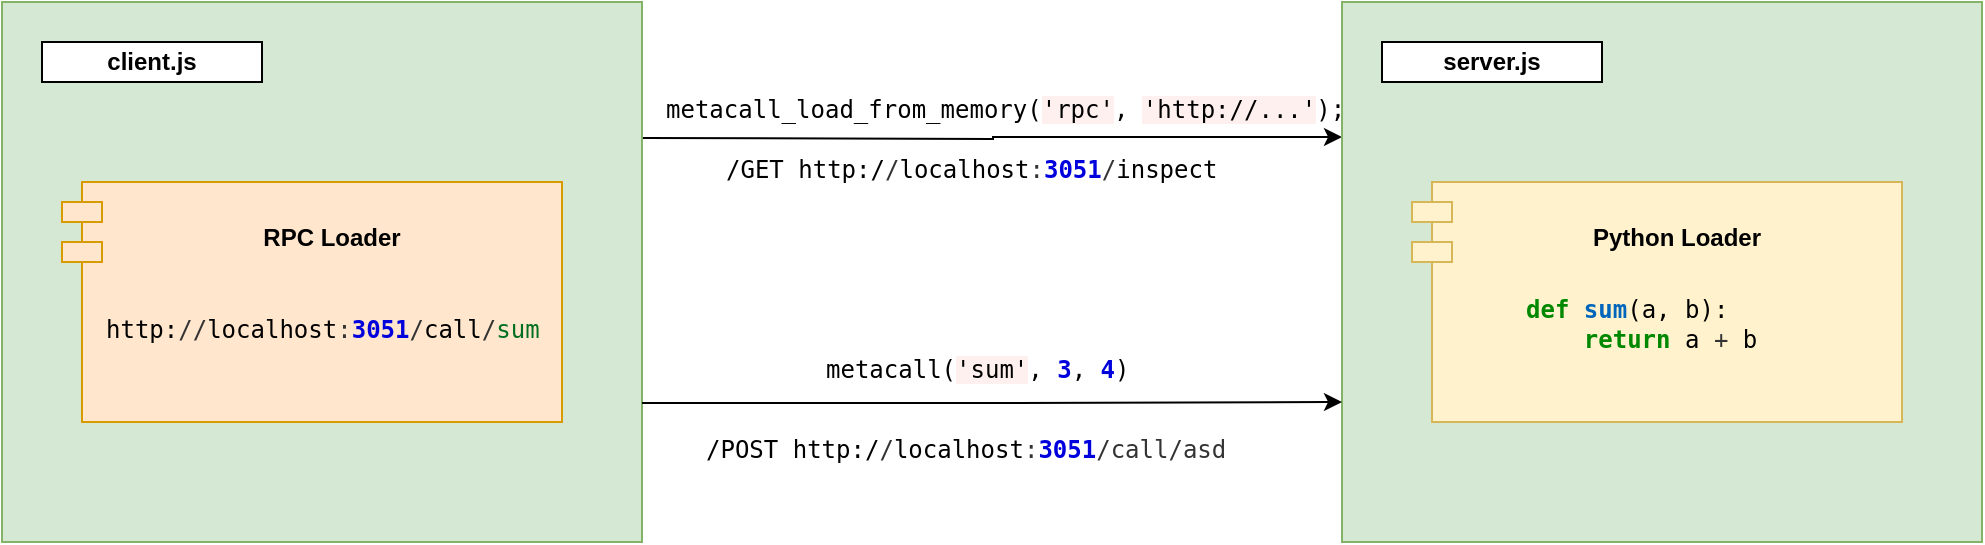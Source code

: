 <mxfile version="14.3.1" type="device"><diagram id="91RpeQeNJf2No1u0_wWO" name="Page-1"><mxGraphModel dx="1422" dy="718" grid="1" gridSize="10" guides="1" tooltips="1" connect="1" arrows="1" fold="1" page="1" pageScale="1" pageWidth="850" pageHeight="1100" math="0" shadow="0"><root><mxCell id="0"/><mxCell id="1" parent="0"/><mxCell id="6FSAroA0BBIPDFWEScML-8" style="edgeStyle=orthogonalEdgeStyle;rounded=0;orthogonalLoop=1;jettySize=auto;html=1;entryX=0;entryY=0.25;entryDx=0;entryDy=0;" edge="1" parent="1" target="6FSAroA0BBIPDFWEScML-5"><mxGeometry relative="1" as="geometry"><mxPoint x="340" y="298" as="sourcePoint"/></mxGeometry></mxCell><mxCell id="6FSAroA0BBIPDFWEScML-5" value="" style="rounded=0;whiteSpace=wrap;html=1;fillColor=#d5e8d4;strokeColor=#82b366;" vertex="1" parent="1"><mxGeometry x="690" y="230" width="320" height="270" as="geometry"/></mxCell><mxCell id="6FSAroA0BBIPDFWEScML-6" value="&lt;div&gt;&lt;b&gt;server.js&lt;/b&gt;&lt;/div&gt;" style="rounded=0;whiteSpace=wrap;html=1;" vertex="1" parent="1"><mxGeometry x="710" y="250" width="110" height="20" as="geometry"/></mxCell><mxCell id="6FSAroA0BBIPDFWEScML-13" value="&#xA;Python Loader&#xA;&#xA;" style="shape=module;align=right;spacingLeft=20;align=center;verticalAlign=top;fillColor=#fff2cc;strokeColor=#d6b656;fontStyle=1" vertex="1" parent="1"><mxGeometry x="725" y="320" width="245" height="120" as="geometry"/></mxCell><mxCell id="6FSAroA0BBIPDFWEScML-14" value="&lt;pre style=&quot;margin: 0 ; line-height: 125%&quot;&gt;&lt;span style=&quot;color: #008800 ; font-weight: bold&quot;&gt;def&lt;/span&gt; &lt;span style=&quot;color: #0066bb ; font-weight: bold&quot;&gt;sum&lt;/span&gt;(a, b):&#xA;    &lt;span style=&quot;color: #008800 ; font-weight: bold&quot;&gt;return&lt;/span&gt; a &lt;span style=&quot;color: #333333&quot;&gt;+&lt;/span&gt; b&lt;/pre&gt;" style="text;whiteSpace=wrap;html=1;" vertex="1" parent="1"><mxGeometry x="780" y="370" width="140" height="50" as="geometry"/></mxCell><mxCell id="6FSAroA0BBIPDFWEScML-16" value="" style="rounded=0;whiteSpace=wrap;html=1;fillColor=#d5e8d4;strokeColor=#82b366;" vertex="1" parent="1"><mxGeometry x="20" y="230" width="320" height="270" as="geometry"/></mxCell><mxCell id="6FSAroA0BBIPDFWEScML-17" value="&lt;b&gt;client.js&lt;/b&gt;" style="rounded=0;whiteSpace=wrap;html=1;" vertex="1" parent="1"><mxGeometry x="40" y="250" width="110" height="20" as="geometry"/></mxCell><mxCell id="6FSAroA0BBIPDFWEScML-18" value="&#xA;RPC Loader&#xA;" style="shape=module;align=right;spacingLeft=20;align=center;verticalAlign=top;fillColor=#ffe6cc;strokeColor=#d79b00;fontStyle=1;" vertex="1" parent="1"><mxGeometry x="50" y="320" width="250" height="120" as="geometry"/></mxCell><mxCell id="6FSAroA0BBIPDFWEScML-19" value="&lt;pre style=&quot;margin: 0 ; line-height: 125%&quot;&gt;http:&lt;span style=&quot;color: #333333&quot;&gt;//&lt;/span&gt;localhost&lt;span style=&quot;color: #333333&quot;&gt;:&lt;/span&gt;&lt;span style=&quot;color: #333333&quot;&gt;&lt;span&gt;&lt;span style=&quot;color: #333333&quot;&gt;&lt;/span&gt;&lt;span style=&quot;color: #0000dd ; font-weight: bold&quot;&gt;3051&lt;/span&gt;&lt;span style=&quot;color: #333333&quot;&gt;&lt;/span&gt;&lt;/span&gt;/&lt;/span&gt;call&lt;span style=&quot;color: #333333&quot;&gt;/&lt;/span&gt;&lt;span style=&quot;color: #007020&quot;&gt;sum&lt;/span&gt;&lt;/pre&gt;" style="text;whiteSpace=wrap;html=1;" vertex="1" parent="1"><mxGeometry x="70" y="380" width="200" height="30" as="geometry"/></mxCell><mxCell id="6FSAroA0BBIPDFWEScML-20" value="&lt;pre style=&quot;margin: 0 ; line-height: 125%&quot;&gt;&lt;span style=&quot;&quot;&gt;&lt;span style=&quot;color: rgb(0 , 0 , 0)&quot;&gt;/GET http:/&lt;/span&gt;&lt;span style=&quot;color: #333333&quot;&gt;/&lt;/span&gt;localhost&lt;span style=&quot;color: #333333&quot;&gt;:&lt;/span&gt;&lt;span style=&quot;color: #0000dd ; font-weight: bold&quot;&gt;3051&lt;/span&gt;&lt;span style=&quot;color: #333333&quot;&gt;/&lt;/span&gt;inspect&lt;/span&gt;&lt;/pre&gt;" style="text;whiteSpace=wrap;html=1;labelBackgroundColor=none;" vertex="1" parent="1"><mxGeometry x="380" y="300" width="250" height="30" as="geometry"/></mxCell><mxCell id="6FSAroA0BBIPDFWEScML-22" style="edgeStyle=orthogonalEdgeStyle;rounded=0;orthogonalLoop=1;jettySize=auto;html=1;entryX=0;entryY=0.25;entryDx=0;entryDy=0;" edge="1" parent="1"><mxGeometry relative="1" as="geometry"><mxPoint x="340" y="430.5" as="sourcePoint"/><mxPoint x="690" y="430" as="targetPoint"/><Array as="points"><mxPoint x="515" y="430"/></Array></mxGeometry></mxCell><mxCell id="6FSAroA0BBIPDFWEScML-24" value="&lt;pre style=&quot;margin: 0 ; line-height: 125%&quot;&gt;metacall_load_from_memory(&lt;span style=&quot;background-color: #fff0f0&quot;&gt;'rpc'&lt;/span&gt;, &lt;span style=&quot;background-color: #fff0f0&quot;&gt;'http://...'&lt;/span&gt;);&lt;/pre&gt;" style="text;whiteSpace=wrap;html=1;" vertex="1" parent="1"><mxGeometry x="350" y="270" width="350" height="30" as="geometry"/></mxCell><mxCell id="6FSAroA0BBIPDFWEScML-26" value="&lt;pre style=&quot;margin: 0 ; line-height: 125%&quot;&gt;metacall(&lt;span style=&quot;background-color: #fff0f0&quot;&gt;'sum'&lt;/span&gt;, &lt;span style=&quot;color: #0000dd ; font-weight: bold&quot;&gt;3&lt;/span&gt;, &lt;span style=&quot;color: #0000dd ; font-weight: bold&quot;&gt;4&lt;/span&gt;)&lt;/pre&gt;" style="text;whiteSpace=wrap;html=1;" vertex="1" parent="1"><mxGeometry x="430" y="400" width="150" height="30" as="geometry"/></mxCell><mxCell id="6FSAroA0BBIPDFWEScML-28" value="&lt;pre style=&quot;margin: 0 ; line-height: 125%&quot;&gt;&lt;span&gt;&lt;span style=&quot;color: rgb(0 , 0 , 0)&quot;&gt;/POST http:/&lt;/span&gt;&lt;span style=&quot;color: #333333&quot;&gt;/&lt;/span&gt;localhost&lt;span style=&quot;color: #333333&quot;&gt;:&lt;/span&gt;&lt;span style=&quot;color: #0000dd ; font-weight: bold&quot;&gt;3051&lt;/span&gt;&lt;span style=&quot;color: #333333&quot;&gt;/call/asd&lt;/span&gt;&lt;/span&gt;&lt;/pre&gt;" style="text;whiteSpace=wrap;html=1;labelBackgroundColor=none;" vertex="1" parent="1"><mxGeometry x="370" y="440" width="260" height="30" as="geometry"/></mxCell></root></mxGraphModel></diagram></mxfile>